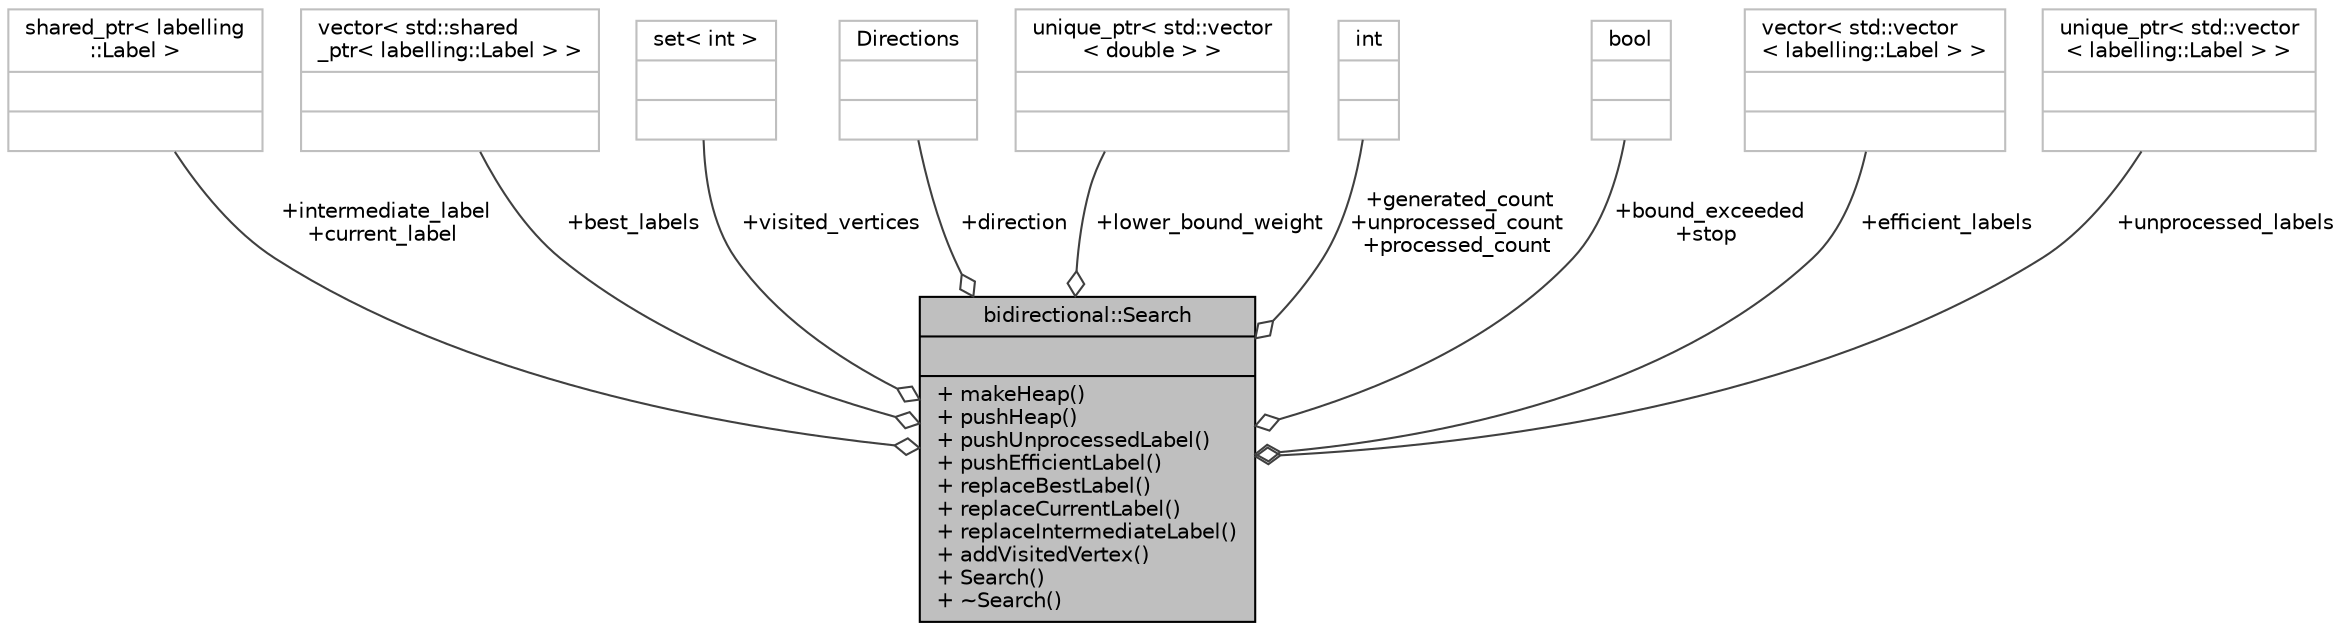 digraph "bidirectional::Search"
{
  bgcolor="transparent";
  edge [fontname="Helvetica",fontsize="10",labelfontname="Helvetica",labelfontsize="10"];
  node [fontname="Helvetica",fontsize="10",shape=record];
  Node1 [label="{bidirectional::Search\n||+ makeHeap()\l+ pushHeap()\l+ pushUnprocessedLabel()\l+ pushEfficientLabel()\l+ replaceBestLabel()\l+ replaceCurrentLabel()\l+ replaceIntermediateLabel()\l+ addVisitedVertex()\l+ Search()\l+ ~Search()\l}",height=0.2,width=0.4,color="black", fillcolor="grey75", style="filled", fontcolor="black"];
  Node2 -> Node1 [color="grey25",fontsize="10",style="solid",label=" +intermediate_label\n+current_label" ,arrowhead="odiamond",fontname="Helvetica"];
  Node2 [label="{shared_ptr\< labelling\l::Label \>\n||}",height=0.2,width=0.4,color="grey75"];
  Node3 -> Node1 [color="grey25",fontsize="10",style="solid",label=" +best_labels" ,arrowhead="odiamond",fontname="Helvetica"];
  Node3 [label="{vector\< std::shared\l_ptr\< labelling::Label \> \>\n||}",height=0.2,width=0.4,color="grey75"];
  Node4 -> Node1 [color="grey25",fontsize="10",style="solid",label=" +visited_vertices" ,arrowhead="odiamond",fontname="Helvetica"];
  Node4 [label="{set\< int \>\n||}",height=0.2,width=0.4,color="grey75"];
  Node5 -> Node1 [color="grey25",fontsize="10",style="solid",label=" +direction" ,arrowhead="odiamond",fontname="Helvetica"];
  Node5 [label="{Directions\n||}",height=0.2,width=0.4,color="grey75"];
  Node6 -> Node1 [color="grey25",fontsize="10",style="solid",label=" +lower_bound_weight" ,arrowhead="odiamond",fontname="Helvetica"];
  Node6 [label="{unique_ptr\< std::vector\l\< double \> \>\n||}",height=0.2,width=0.4,color="grey75"];
  Node7 -> Node1 [color="grey25",fontsize="10",style="solid",label=" +generated_count\n+unprocessed_count\n+processed_count" ,arrowhead="odiamond",fontname="Helvetica"];
  Node7 [label="{int\n||}",height=0.2,width=0.4,color="grey75"];
  Node8 -> Node1 [color="grey25",fontsize="10",style="solid",label=" +bound_exceeded\n+stop" ,arrowhead="odiamond",fontname="Helvetica"];
  Node8 [label="{bool\n||}",height=0.2,width=0.4,color="grey75"];
  Node9 -> Node1 [color="grey25",fontsize="10",style="solid",label=" +efficient_labels" ,arrowhead="odiamond",fontname="Helvetica"];
  Node9 [label="{vector\< std::vector\l\< labelling::Label \> \>\n||}",height=0.2,width=0.4,color="grey75"];
  Node10 -> Node1 [color="grey25",fontsize="10",style="solid",label=" +unprocessed_labels" ,arrowhead="odiamond",fontname="Helvetica"];
  Node10 [label="{unique_ptr\< std::vector\l\< labelling::Label \> \>\n||}",height=0.2,width=0.4,color="grey75"];
}
